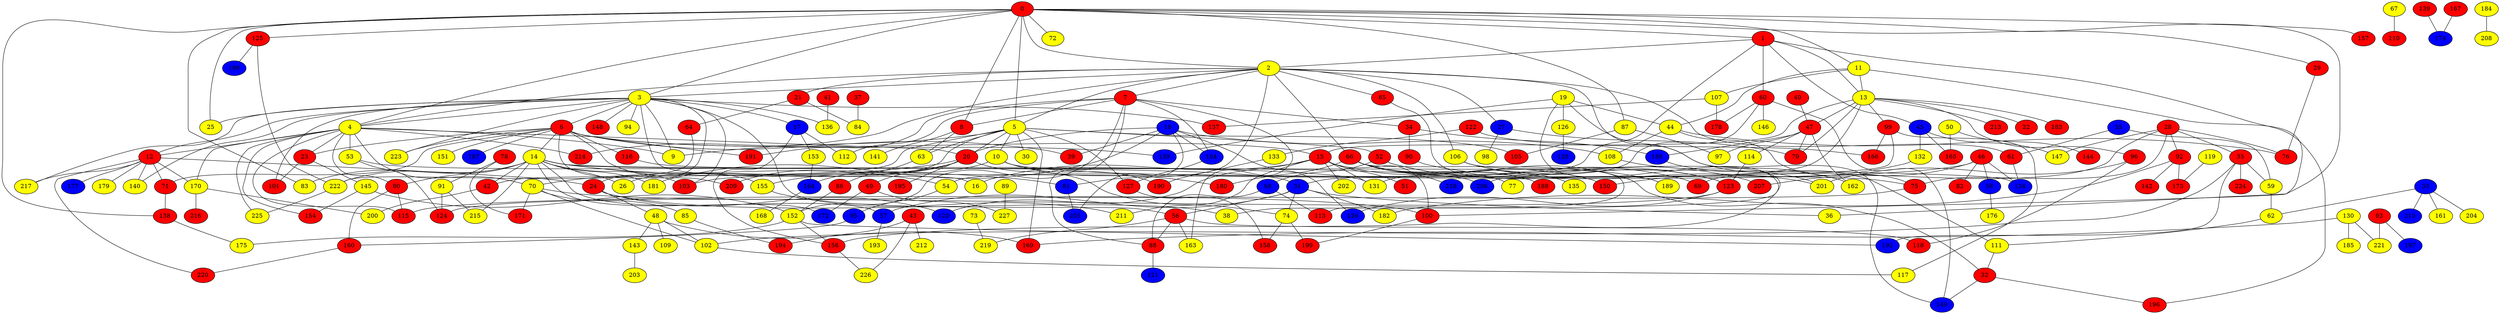 graph {
0 [style = filled fillcolor = red];
1 [style = filled fillcolor = red];
2 [style = filled fillcolor = yellow];
3 [style = filled fillcolor = yellow];
4 [style = filled fillcolor = yellow];
5 [style = filled fillcolor = yellow];
6 [style = filled fillcolor = red];
7 [style = filled fillcolor = red];
8 [style = filled fillcolor = red];
9 [style = filled fillcolor = yellow];
10 [style = filled fillcolor = yellow];
11 [style = filled fillcolor = yellow];
12 [style = filled fillcolor = red];
13 [style = filled fillcolor = yellow];
14 [style = filled fillcolor = yellow];
15 [style = filled fillcolor = red];
16 [style = filled fillcolor = yellow];
17 [style = filled fillcolor = blue];
18 [style = filled fillcolor = blue];
19 [style = filled fillcolor = yellow];
20 [style = filled fillcolor = red];
21 [style = filled fillcolor = red];
22 [style = filled fillcolor = red];
23 [style = filled fillcolor = red];
24 [style = filled fillcolor = red];
25 [style = filled fillcolor = yellow];
26 [style = filled fillcolor = yellow];
27 [style = filled fillcolor = blue];
28 [style = filled fillcolor = red];
29 [style = filled fillcolor = red];
30 [style = filled fillcolor = yellow];
31 [style = filled fillcolor = blue];
32 [style = filled fillcolor = red];
33 [style = filled fillcolor = blue];
34 [style = filled fillcolor = red];
35 [style = filled fillcolor = red];
36 [style = filled fillcolor = yellow];
37 [style = filled fillcolor = red];
38 [style = filled fillcolor = yellow];
39 [style = filled fillcolor = red];
40 [style = filled fillcolor = red];
41 [style = filled fillcolor = red];
42 [style = filled fillcolor = red];
43 [style = filled fillcolor = red];
44 [style = filled fillcolor = yellow];
45 [style = filled fillcolor = blue];
46 [style = filled fillcolor = red];
47 [style = filled fillcolor = red];
48 [style = filled fillcolor = yellow];
49 [style = filled fillcolor = red];
50 [style = filled fillcolor = yellow];
51 [style = filled fillcolor = red];
52 [style = filled fillcolor = red];
53 [style = filled fillcolor = yellow];
54 [style = filled fillcolor = yellow];
55 [style = filled fillcolor = blue];
56 [style = filled fillcolor = red];
57 [style = filled fillcolor = blue];
58 [style = filled fillcolor = blue];
59 [style = filled fillcolor = yellow];
60 [style = filled fillcolor = red];
61 [style = filled fillcolor = red];
62 [style = filled fillcolor = yellow];
63 [style = filled fillcolor = yellow];
64 [style = filled fillcolor = red];
65 [style = filled fillcolor = red];
66 [style = filled fillcolor = red];
67 [style = filled fillcolor = yellow];
68 [style = filled fillcolor = blue];
69 [style = filled fillcolor = red];
70 [style = filled fillcolor = yellow];
71 [style = filled fillcolor = red];
72 [style = filled fillcolor = yellow];
73 [style = filled fillcolor = yellow];
74 [style = filled fillcolor = yellow];
75 [style = filled fillcolor = red];
76 [style = filled fillcolor = red];
77 [style = filled fillcolor = yellow];
78 [style = filled fillcolor = red];
79 [style = filled fillcolor = red];
80 [style = filled fillcolor = red];
81 [style = filled fillcolor = blue];
82 [style = filled fillcolor = red];
83 [style = filled fillcolor = yellow];
84 [style = filled fillcolor = yellow];
85 [style = filled fillcolor = yellow];
86 [style = filled fillcolor = red];
87 [style = filled fillcolor = yellow];
88 [style = filled fillcolor = red];
89 [style = filled fillcolor = yellow];
90 [style = filled fillcolor = red];
91 [style = filled fillcolor = yellow];
92 [style = filled fillcolor = red];
93 [style = filled fillcolor = red];
94 [style = filled fillcolor = yellow];
95 [style = filled fillcolor = blue];
96 [style = filled fillcolor = red];
97 [style = filled fillcolor = yellow];
98 [style = filled fillcolor = yellow];
99 [style = filled fillcolor = red];
100 [style = filled fillcolor = red];
101 [style = filled fillcolor = red];
102 [style = filled fillcolor = yellow];
103 [style = filled fillcolor = red];
104 [style = filled fillcolor = blue];
105 [style = filled fillcolor = red];
106 [style = filled fillcolor = yellow];
107 [style = filled fillcolor = yellow];
108 [style = filled fillcolor = yellow];
109 [style = filled fillcolor = yellow];
110 [style = filled fillcolor = red];
111 [style = filled fillcolor = yellow];
112 [style = filled fillcolor = yellow];
113 [style = filled fillcolor = red];
114 [style = filled fillcolor = yellow];
115 [style = filled fillcolor = red];
116 [style = filled fillcolor = red];
117 [style = filled fillcolor = yellow];
118 [style = filled fillcolor = red];
119 [style = filled fillcolor = yellow];
120 [style = filled fillcolor = blue];
121 [style = filled fillcolor = blue];
122 [style = filled fillcolor = red];
123 [style = filled fillcolor = red];
124 [style = filled fillcolor = red];
125 [style = filled fillcolor = red];
126 [style = filled fillcolor = yellow];
127 [style = filled fillcolor = red];
128 [style = filled fillcolor = blue];
129 [style = filled fillcolor = blue];
130 [style = filled fillcolor = yellow];
131 [style = filled fillcolor = yellow];
132 [style = filled fillcolor = yellow];
133 [style = filled fillcolor = yellow];
134 [style = filled fillcolor = blue];
135 [style = filled fillcolor = yellow];
136 [style = filled fillcolor = yellow];
137 [style = filled fillcolor = red];
138 [style = filled fillcolor = red];
139 [style = filled fillcolor = red];
140 [style = filled fillcolor = yellow];
141 [style = filled fillcolor = yellow];
142 [style = filled fillcolor = red];
143 [style = filled fillcolor = yellow];
144 [style = filled fillcolor = red];
145 [style = filled fillcolor = yellow];
146 [style = filled fillcolor = yellow];
147 [style = filled fillcolor = yellow];
148 [style = filled fillcolor = red];
149 [style = filled fillcolor = blue];
150 [style = filled fillcolor = red];
151 [style = filled fillcolor = yellow];
152 [style = filled fillcolor = yellow];
153 [style = filled fillcolor = yellow];
154 [style = filled fillcolor = red];
155 [style = filled fillcolor = yellow];
156 [style = filled fillcolor = red];
157 [style = filled fillcolor = red];
158 [style = filled fillcolor = red];
159 [style = filled fillcolor = blue];
160 [style = filled fillcolor = red];
161 [style = filled fillcolor = yellow];
162 [style = filled fillcolor = yellow];
163 [style = filled fillcolor = yellow];
164 [style = filled fillcolor = blue];
165 [style = filled fillcolor = red];
166 [style = filled fillcolor = red];
167 [style = filled fillcolor = red];
168 [style = filled fillcolor = yellow];
169 [style = filled fillcolor = red];
170 [style = filled fillcolor = yellow];
171 [style = filled fillcolor = red];
172 [style = filled fillcolor = blue];
173 [style = filled fillcolor = red];
174 [style = filled fillcolor = blue];
175 [style = filled fillcolor = yellow];
176 [style = filled fillcolor = yellow];
177 [style = filled fillcolor = blue];
178 [style = filled fillcolor = red];
179 [style = filled fillcolor = yellow];
180 [style = filled fillcolor = red];
181 [style = filled fillcolor = yellow];
182 [style = filled fillcolor = yellow];
183 [style = filled fillcolor = red];
184 [style = filled fillcolor = yellow];
185 [style = filled fillcolor = yellow];
186 [style = filled fillcolor = blue];
187 [style = filled fillcolor = blue];
188 [style = filled fillcolor = red];
189 [style = filled fillcolor = yellow];
190 [style = filled fillcolor = red];
191 [style = filled fillcolor = red];
192 [style = filled fillcolor = blue];
193 [style = filled fillcolor = yellow];
194 [style = filled fillcolor = red];
195 [style = filled fillcolor = red];
196 [style = filled fillcolor = red];
197 [style = filled fillcolor = blue];
198 [style = filled fillcolor = blue];
199 [style = filled fillcolor = red];
200 [style = filled fillcolor = yellow];
201 [style = filled fillcolor = yellow];
202 [style = filled fillcolor = yellow];
203 [style = filled fillcolor = yellow];
204 [style = filled fillcolor = yellow];
205 [style = filled fillcolor = blue];
206 [style = filled fillcolor = blue];
207 [style = filled fillcolor = red];
208 [style = filled fillcolor = yellow];
209 [style = filled fillcolor = red];
210 [style = filled fillcolor = blue];
211 [style = filled fillcolor = yellow];
212 [style = filled fillcolor = yellow];
213 [style = filled fillcolor = red];
214 [style = filled fillcolor = red];
215 [style = filled fillcolor = yellow];
216 [style = filled fillcolor = red];
217 [style = filled fillcolor = yellow];
218 [style = filled fillcolor = blue];
219 [style = filled fillcolor = yellow];
220 [style = filled fillcolor = red];
221 [style = filled fillcolor = yellow];
222 [style = filled fillcolor = yellow];
223 [style = filled fillcolor = yellow];
224 [style = filled fillcolor = red];
225 [style = filled fillcolor = yellow];
226 [style = filled fillcolor = yellow];
227 [style = filled fillcolor = yellow];
0 -- 4;
0 -- 3;
0 -- 2;
0 -- 1;
0 -- 5;
0 -- 8;
0 -- 11;
0 -- 25;
0 -- 29;
0 -- 72;
0 -- 83;
0 -- 87;
0 -- 100;
0 -- 125;
0 -- 138;
0 -- 157;
1 -- 2;
1 -- 13;
1 -- 54;
1 -- 60;
1 -- 45;
1 -- 196;
2 -- 3;
2 -- 4;
2 -- 5;
2 -- 7;
2 -- 21;
2 -- 27;
2 -- 61;
2 -- 65;
2 -- 66;
2 -- 81;
2 -- 106;
2 -- 149;
2 -- 214;
3 -- 4;
3 -- 6;
3 -- 9;
3 -- 12;
3 -- 16;
3 -- 17;
3 -- 24;
3 -- 25;
3 -- 56;
3 -- 94;
3 -- 101;
3 -- 103;
3 -- 136;
3 -- 137;
3 -- 140;
3 -- 148;
3 -- 217;
3 -- 223;
4 -- 9;
4 -- 12;
4 -- 20;
4 -- 23;
4 -- 53;
4 -- 70;
4 -- 80;
4 -- 115;
4 -- 154;
4 -- 170;
4 -- 214;
4 -- 225;
5 -- 9;
5 -- 10;
5 -- 20;
5 -- 26;
5 -- 30;
5 -- 42;
5 -- 52;
5 -- 63;
5 -- 105;
5 -- 127;
5 -- 169;
6 -- 14;
6 -- 15;
6 -- 23;
6 -- 39;
6 -- 71;
6 -- 116;
6 -- 151;
6 -- 155;
6 -- 159;
6 -- 187;
6 -- 191;
6 -- 209;
6 -- 223;
7 -- 8;
7 -- 34;
7 -- 88;
7 -- 104;
7 -- 112;
7 -- 152;
7 -- 163;
7 -- 191;
8 -- 63;
8 -- 141;
10 -- 75;
10 -- 164;
10 -- 180;
10 -- 190;
11 -- 13;
11 -- 36;
11 -- 44;
11 -- 107;
12 -- 24;
12 -- 71;
12 -- 140;
12 -- 170;
12 -- 177;
12 -- 179;
12 -- 217;
12 -- 220;
13 -- 15;
13 -- 22;
13 -- 31;
13 -- 47;
13 -- 79;
13 -- 96;
13 -- 99;
13 -- 183;
13 -- 213;
14 -- 26;
14 -- 31;
14 -- 42;
14 -- 54;
14 -- 57;
14 -- 80;
14 -- 81;
14 -- 83;
14 -- 103;
14 -- 134;
14 -- 172;
14 -- 181;
14 -- 215;
14 -- 222;
15 -- 16;
15 -- 51;
15 -- 100;
15 -- 120;
15 -- 131;
15 -- 150;
15 -- 202;
15 -- 211;
17 -- 112;
17 -- 153;
17 -- 156;
18 -- 20;
18 -- 39;
18 -- 104;
18 -- 108;
18 -- 129;
18 -- 181;
18 -- 205;
19 -- 38;
19 -- 44;
19 -- 111;
19 -- 126;
19 -- 159;
20 -- 49;
20 -- 70;
20 -- 74;
20 -- 155;
20 -- 195;
20 -- 209;
21 -- 64;
21 -- 84;
23 -- 101;
23 -- 145;
24 -- 38;
24 -- 48;
24 -- 120;
27 -- 79;
27 -- 98;
28 -- 35;
28 -- 69;
28 -- 75;
28 -- 76;
28 -- 92;
28 -- 147;
29 -- 76;
31 -- 36;
31 -- 56;
31 -- 57;
31 -- 74;
31 -- 182;
33 -- 62;
33 -- 161;
33 -- 204;
33 -- 210;
34 -- 90;
34 -- 186;
35 -- 59;
35 -- 102;
35 -- 192;
35 -- 224;
37 -- 84;
40 -- 47;
41 -- 136;
42 -- 200;
43 -- 194;
43 -- 212;
43 -- 226;
44 -- 75;
44 -- 76;
44 -- 108;
46 -- 58;
46 -- 82;
46 -- 103;
46 -- 134;
46 -- 207;
47 -- 79;
47 -- 97;
47 -- 114;
47 -- 162;
47 -- 186;
48 -- 102;
48 -- 109;
48 -- 143;
48 -- 169;
49 -- 172;
49 -- 227;
50 -- 144;
50 -- 165;
52 -- 68;
52 -- 123;
52 -- 207;
53 -- 124;
53 -- 131;
54 -- 95;
55 -- 59;
55 -- 61;
56 -- 88;
56 -- 118;
56 -- 163;
56 -- 219;
57 -- 193;
58 -- 176;
59 -- 62;
60 -- 131;
60 -- 146;
60 -- 149;
60 -- 178;
61 -- 134;
62 -- 111;
63 -- 86;
64 -- 222;
65 -- 189;
66 -- 69;
66 -- 77;
66 -- 32;
66 -- 113;
66 -- 135;
66 -- 180;
66 -- 188;
66 -- 218;
67 -- 110;
68 -- 88;
68 -- 113;
70 -- 85;
70 -- 100;
70 -- 102;
70 -- 171;
71 -- 138;
73 -- 219;
74 -- 158;
74 -- 199;
75 -- 115;
78 -- 91;
78 -- 171;
80 -- 115;
80 -- 160;
81 -- 205;
85 -- 194;
86 -- 152;
87 -- 97;
87 -- 105;
88 -- 121;
89 -- 227;
90 -- 189;
91 -- 124;
91 -- 215;
92 -- 142;
92 -- 173;
92 -- 182;
93 -- 197;
93 -- 221;
95 -- 160;
96 -- 118;
96 -- 201;
99 -- 117;
99 -- 166;
99 -- 206;
100 -- 199;
102 -- 117;
104 -- 127;
106 -- 123;
106 -- 156;
106 -- 201;
107 -- 137;
107 -- 178;
108 -- 162;
111 -- 32;
45 -- 132;
45 -- 147;
45 -- 165;
32 -- 149;
32 -- 196;
114 -- 123;
116 -- 206;
119 -- 173;
122 -- 133;
122 -- 166;
123 -- 124;
123 -- 129;
125 -- 198;
125 -- 222;
126 -- 128;
127 -- 158;
130 -- 169;
130 -- 185;
130 -- 221;
132 -- 150;
133 -- 190;
138 -- 175;
139 -- 174;
143 -- 203;
145 -- 152;
145 -- 154;
152 -- 156;
152 -- 175;
152 -- 192;
153 -- 164;
155 -- 211;
156 -- 226;
160 -- 220;
164 -- 168;
167 -- 174;
170 -- 200;
170 -- 216;
184 -- 208;
186 -- 201;
222 -- 225;
}
